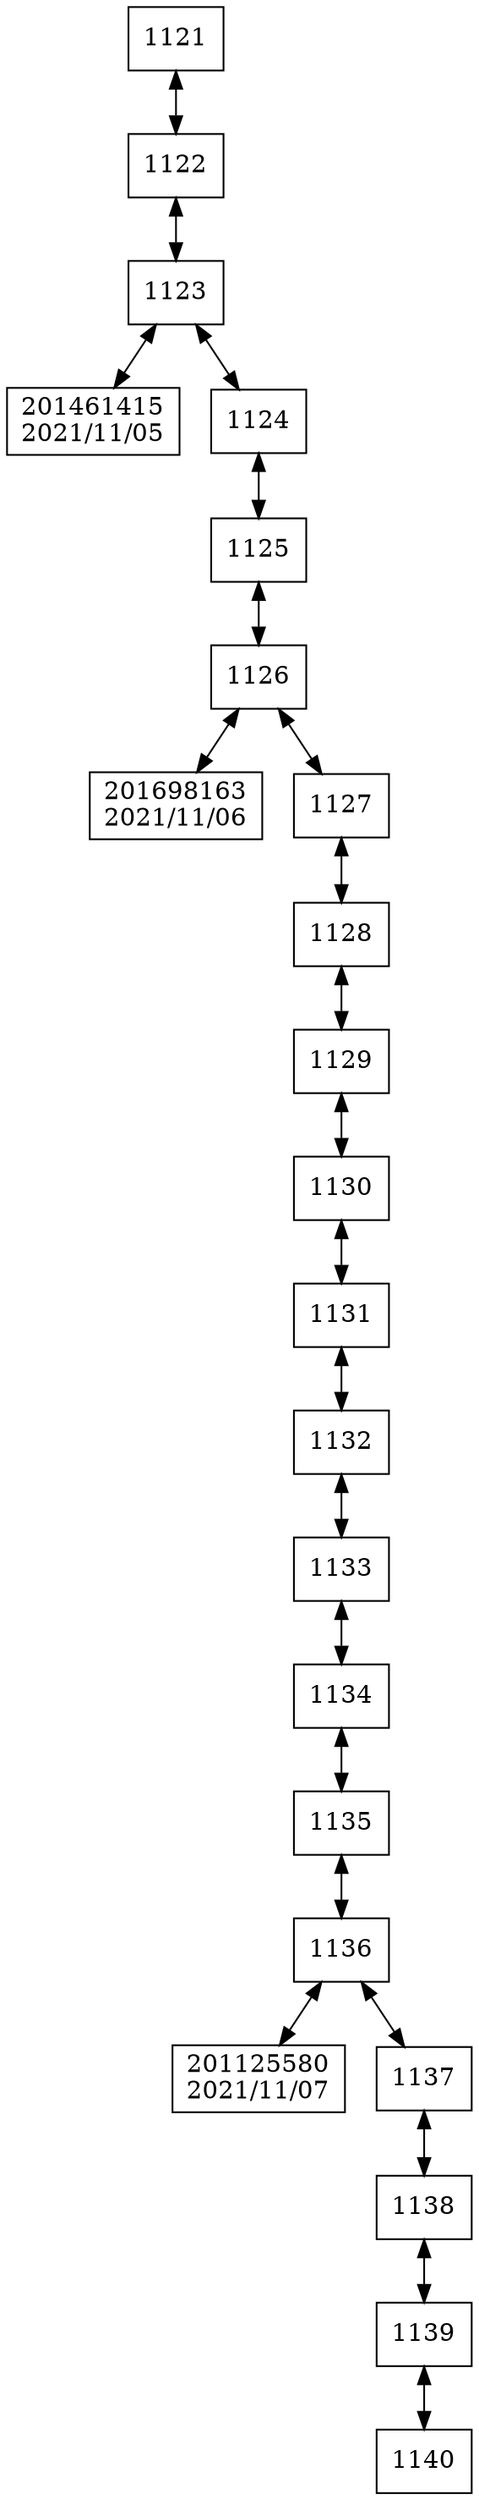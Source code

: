 digraph G{
 rankdir = TB; 
node [shape=box]; 
compound=true; 
"1121"[label="1121"];
"1122"[label="1122"];
"1123"[label="1123"];
"201461415"[label="201461415
2021/11/05"];
"1124"[label="1124"];
"1125"[label="1125"];
"1126"[label="1126"];
"201698163"[label="201698163
2021/11/06"];
"1127"[label="1127"];
"1128"[label="1128"];
"1129"[label="1129"];
"1130"[label="1130"];
"1131"[label="1131"];
"1132"[label="1132"];
"1133"[label="1133"];
"1134"[label="1134"];
"1135"[label="1135"];
"1136"[label="1136"];
"201125580"[label="201125580
2021/11/07"];
"1137"[label="1137"];
"1138"[label="1138"];
"1139"[label="1139"];
"1140"[label="1140"];
"1121" -> "1122"[dir="both"];
"1122" -> "1123"[dir="both"];
"1123" -> "201461415"[dir="both"];
"1123" -> "1124"[dir="both"];
"1124" -> "1125"[dir="both"];
"1125" -> "1126"[dir="both"];
"1126" -> "201698163"[dir="both"];
"1126" -> "1127"[dir="both"];
"1127" -> "1128"[dir="both"];
"1128" -> "1129"[dir="both"];
"1129" -> "1130"[dir="both"];
"1130" -> "1131"[dir="both"];
"1131" -> "1132"[dir="both"];
"1132" -> "1133"[dir="both"];
"1133" -> "1134"[dir="both"];
"1134" -> "1135"[dir="both"];
"1135" -> "1136"[dir="both"];
"1136" -> "201125580"[dir="both"];
"1136" -> "1137"[dir="both"];
"1137" -> "1138"[dir="both"];
"1138" -> "1139"[dir="both"];
"1139" -> "1140"[dir="both"];

}

